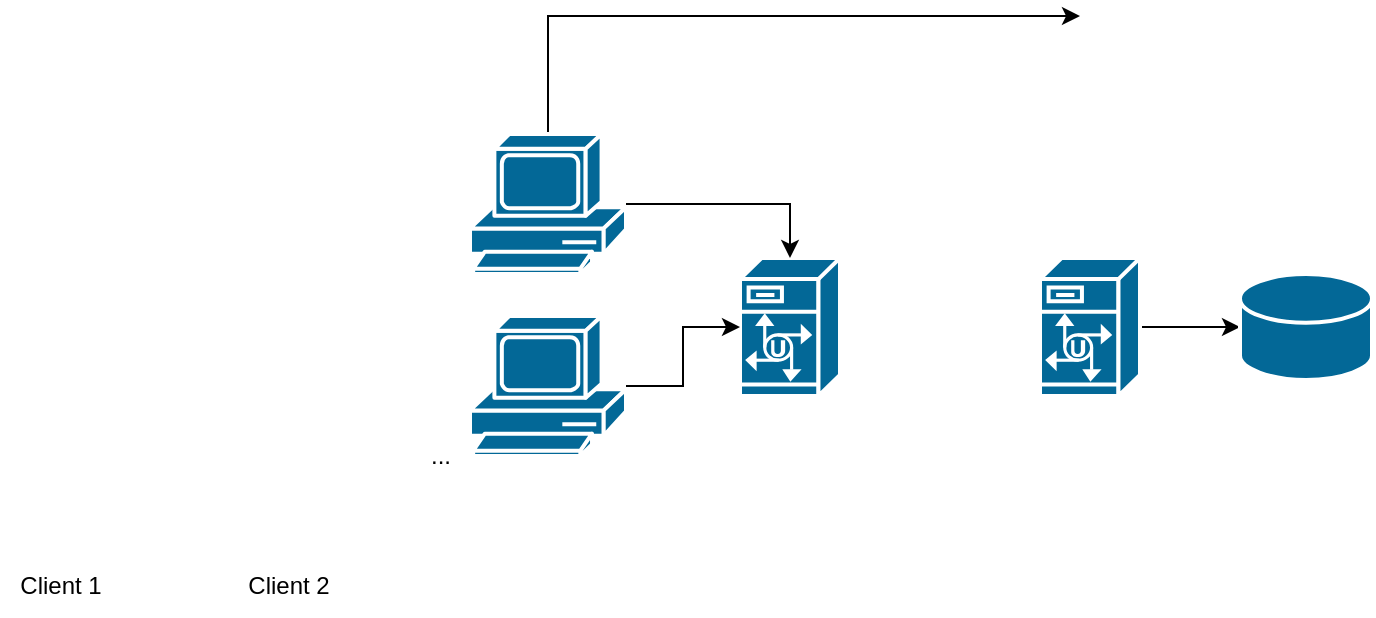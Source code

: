 <mxfile version="20.6.2" type="github">
  <diagram id="xvO-NkfrGhGG1G9QugBE" name="Page-1">
    <mxGraphModel dx="728" dy="664" grid="1" gridSize="10" guides="1" tooltips="1" connect="1" arrows="1" fold="1" page="1" pageScale="1" pageWidth="850" pageHeight="1100" math="0" shadow="0">
      <root>
        <mxCell id="0" />
        <mxCell id="1" parent="0" />
        <mxCell id="wXYGJ-LRbmqttXUs87il-2" value="" style="shape=mxgraph.cisco.servers.unity_server;sketch=0;html=1;pointerEvents=1;dashed=0;fillColor=#036897;strokeColor=#ffffff;strokeWidth=2;verticalLabelPosition=bottom;verticalAlign=top;align=center;outlineConnect=0;" vertex="1" parent="1">
          <mxGeometry x="410" y="321" width="50" height="69" as="geometry" />
        </mxCell>
        <mxCell id="wXYGJ-LRbmqttXUs87il-19" style="edgeStyle=orthogonalEdgeStyle;rounded=0;orthogonalLoop=1;jettySize=auto;html=1;" edge="1" parent="1" source="wXYGJ-LRbmqttXUs87il-3" target="wXYGJ-LRbmqttXUs87il-18">
          <mxGeometry relative="1" as="geometry" />
        </mxCell>
        <mxCell id="wXYGJ-LRbmqttXUs87il-3" value="" style="shape=mxgraph.cisco.servers.unity_server;sketch=0;html=1;pointerEvents=1;dashed=0;fillColor=#036897;strokeColor=#ffffff;strokeWidth=2;verticalLabelPosition=bottom;verticalAlign=top;align=center;outlineConnect=0;" vertex="1" parent="1">
          <mxGeometry x="560" y="321" width="50" height="69" as="geometry" />
        </mxCell>
        <mxCell id="wXYGJ-LRbmqttXUs87il-21" style="edgeStyle=orthogonalEdgeStyle;rounded=0;orthogonalLoop=1;jettySize=auto;html=1;" edge="1" parent="1" source="wXYGJ-LRbmqttXUs87il-6" target="wXYGJ-LRbmqttXUs87il-2">
          <mxGeometry relative="1" as="geometry" />
        </mxCell>
        <mxCell id="wXYGJ-LRbmqttXUs87il-6" value="" style="shape=mxgraph.cisco.computers_and_peripherals.pc;sketch=0;html=1;pointerEvents=1;dashed=0;fillColor=#036897;strokeColor=#ffffff;strokeWidth=2;verticalLabelPosition=bottom;verticalAlign=top;align=center;outlineConnect=0;" vertex="1" parent="1">
          <mxGeometry x="275" y="350" width="78" height="70" as="geometry" />
        </mxCell>
        <mxCell id="wXYGJ-LRbmqttXUs87il-7" value="Client 1" style="text;html=1;align=center;verticalAlign=middle;resizable=0;points=[];autosize=1;strokeColor=none;fillColor=none;" vertex="1" parent="1">
          <mxGeometry x="40" y="470" width="60" height="30" as="geometry" />
        </mxCell>
        <mxCell id="wXYGJ-LRbmqttXUs87il-20" style="edgeStyle=orthogonalEdgeStyle;rounded=0;orthogonalLoop=1;jettySize=auto;html=1;entryX=0.5;entryY=0;entryDx=0;entryDy=0;entryPerimeter=0;" edge="1" parent="1" source="wXYGJ-LRbmqttXUs87il-8" target="wXYGJ-LRbmqttXUs87il-2">
          <mxGeometry relative="1" as="geometry" />
        </mxCell>
        <mxCell id="wXYGJ-LRbmqttXUs87il-23" style="edgeStyle=orthogonalEdgeStyle;rounded=0;orthogonalLoop=1;jettySize=auto;html=1;" edge="1" parent="1" source="wXYGJ-LRbmqttXUs87il-8">
          <mxGeometry relative="1" as="geometry">
            <mxPoint x="580" y="200" as="targetPoint" />
            <Array as="points">
              <mxPoint x="314" y="230" />
              <mxPoint x="314" y="230" />
            </Array>
          </mxGeometry>
        </mxCell>
        <mxCell id="wXYGJ-LRbmqttXUs87il-8" value="" style="shape=mxgraph.cisco.computers_and_peripherals.pc;sketch=0;html=1;pointerEvents=1;dashed=0;fillColor=#036897;strokeColor=#ffffff;strokeWidth=2;verticalLabelPosition=bottom;verticalAlign=top;align=center;outlineConnect=0;" vertex="1" parent="1">
          <mxGeometry x="275" y="259" width="78" height="70" as="geometry" />
        </mxCell>
        <mxCell id="wXYGJ-LRbmqttXUs87il-9" value="Client 2" style="text;html=1;align=center;verticalAlign=middle;resizable=0;points=[];autosize=1;strokeColor=none;fillColor=none;" vertex="1" parent="1">
          <mxGeometry x="154" y="470" width="60" height="30" as="geometry" />
        </mxCell>
        <mxCell id="wXYGJ-LRbmqttXUs87il-10" value="..." style="text;html=1;align=center;verticalAlign=middle;resizable=0;points=[];autosize=1;strokeColor=none;fillColor=none;" vertex="1" parent="1">
          <mxGeometry x="245" y="405" width="30" height="30" as="geometry" />
        </mxCell>
        <mxCell id="wXYGJ-LRbmqttXUs87il-18" value="" style="shape=mxgraph.cisco.storage.relational_database;sketch=0;html=1;pointerEvents=1;dashed=0;fillColor=#036897;strokeColor=#ffffff;strokeWidth=2;verticalLabelPosition=bottom;verticalAlign=top;align=center;outlineConnect=0;" vertex="1" parent="1">
          <mxGeometry x="660" y="329" width="66" height="53" as="geometry" />
        </mxCell>
      </root>
    </mxGraphModel>
  </diagram>
</mxfile>
